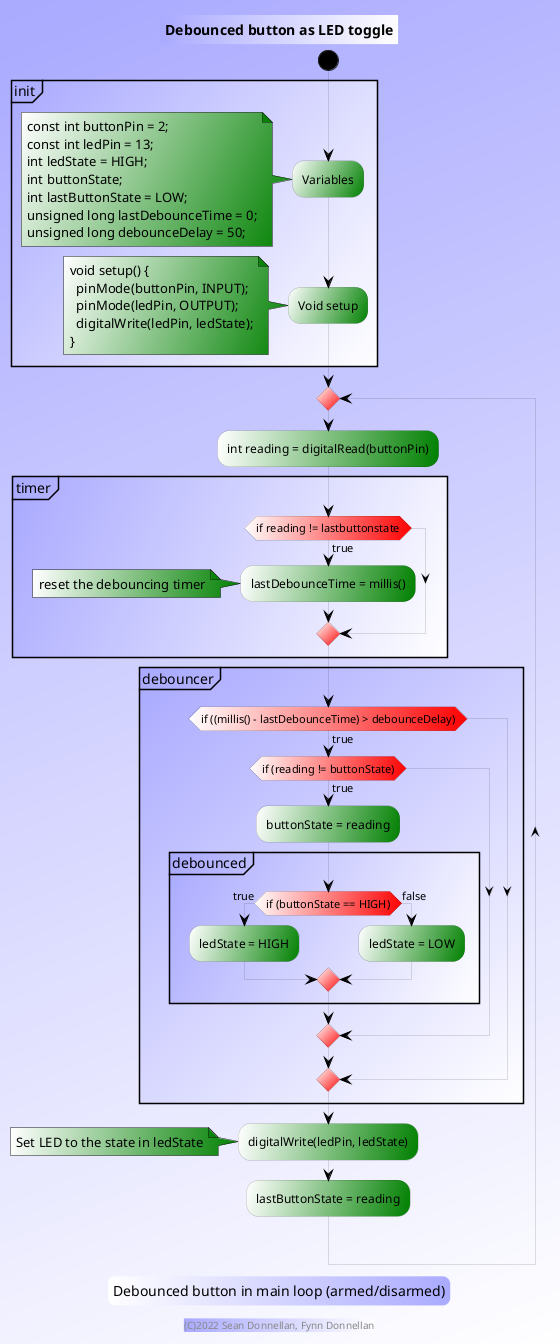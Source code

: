 @startuml
title Debounced button as LED toggle
footer (C)2022 Sean Donnellan, Fynn Donnellan

skinparam activity {
  StartColor black
  BarColor black/blue
  EndColor black
  BackgroundColor #fff/green
  DiamondBackgroundColor #fff/red
  BorderColor black
  BorderThickness 0
}
skinparam note {
  BackgroundColor #fff/green
}
skinparam ArrowColor black
skinparam BackgroundColor #aaf/fff
skinparam legendBackgroundColor #fff/aaf
skinparam LegendBorderThickness 0
skinparam PartitionBackgroundColor #aaf/fff

start
  partition init {
    :Variables;
    note left
      const int buttonPin = 2;
      const int ledPin = 13;
      int ledState = HIGH;
      int buttonState;
      int lastButtonState = LOW;
      unsigned long lastDebounceTime = 0;
      unsigned long debounceDelay = 50;
    end note
    :Void setup;
    note left
      void setup() {
        pinMode(buttonPin, INPUT);
        pinMode(ledPin, OUTPUT);
        digitalWrite(ledPin, ledState);
      }
    end note
  }
	repeat
	  :int reading = digitalRead(buttonPin);
    partition timer {
      if (if reading != lastbuttonstate) then (true)
	    :lastDebounceTime = millis();
      note left
        reset the debouncing timer
      end note
      endif
    }
    partition debouncer {
      if (if ((millis() - lastDebounceTime) > debounceDelay)) then (true)
        if (if (reading != buttonState)) then (true)
          :buttonState = reading;
	        partition debounced {
          	if (if (buttonState == HIGH)) then (true)
            		:ledState = HIGH;
            else (false)
            		:ledState = LOW;
          	endif
	        }
        endif
      endif
    }
    :digitalWrite(ledPin, ledState);
    note left
    	Set LED to the state in ledState
    end note
    :lastButtonState = reading;
 

legend
Debounced button in main loop (armed/disarmed)
end legend



@enduml
